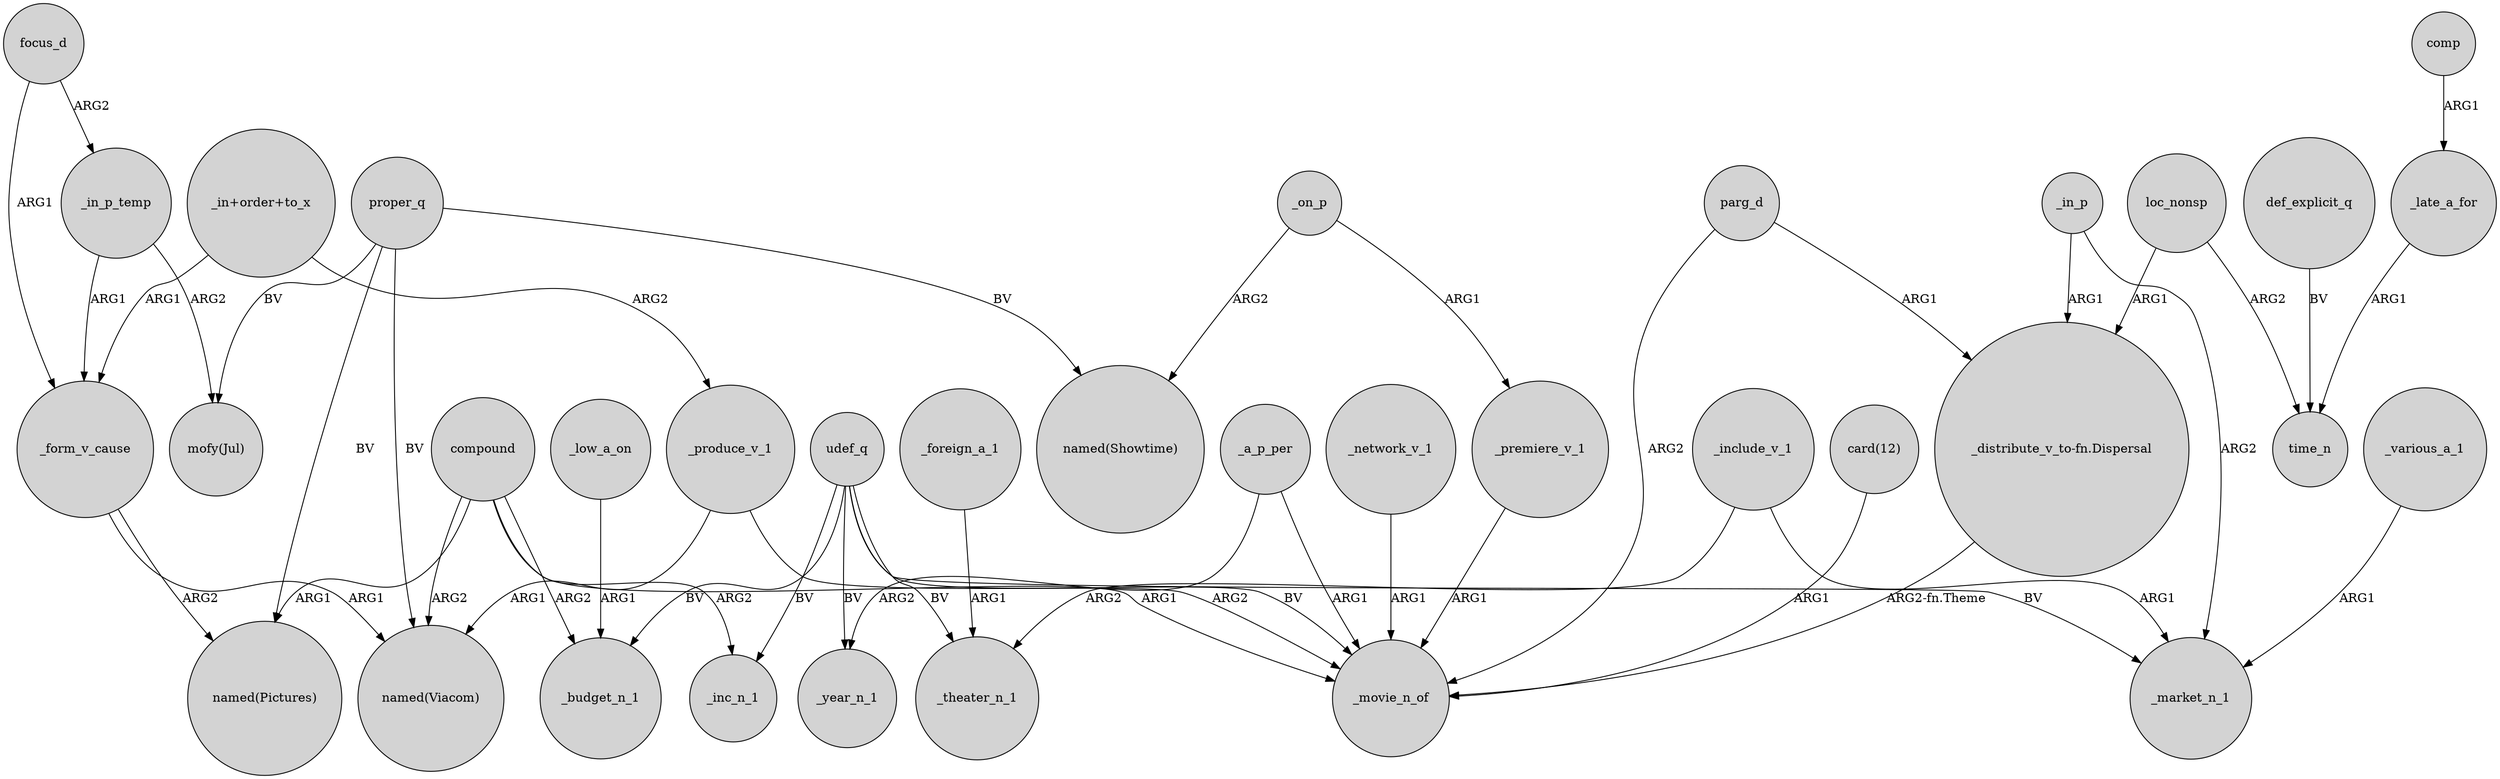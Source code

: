 digraph {
	node [shape=circle style=filled]
	_produce_v_1 -> _movie_n_of [label=ARG2]
	focus_d -> _form_v_cause [label=ARG1]
	"_in+order+to_x" -> _produce_v_1 [label=ARG2]
	focus_d -> _in_p_temp [label=ARG2]
	proper_q -> "mofy(Jul)" [label=BV]
	udef_q -> _inc_n_1 [label=BV]
	parg_d -> "_distribute_v_to-fn.Dispersal" [label=ARG1]
	comp -> _late_a_for [label=ARG1]
	def_explicit_q -> time_n [label=BV]
	_a_p_per -> _year_n_1 [label=ARG2]
	udef_q -> _theater_n_1 [label=BV]
	_include_v_1 -> _theater_n_1 [label=ARG2]
	_low_a_on -> _budget_n_1 [label=ARG1]
	parg_d -> _movie_n_of [label=ARG2]
	"card(12)" -> _movie_n_of [label=ARG1]
	_on_p -> "named(Showtime)" [label=ARG2]
	udef_q -> _market_n_1 [label=BV]
	compound -> "named(Viacom)" [label=ARG2]
	_network_v_1 -> _movie_n_of [label=ARG1]
	compound -> _budget_n_1 [label=ARG2]
	proper_q -> "named(Showtime)" [label=BV]
	loc_nonsp -> time_n [label=ARG2]
	"_distribute_v_to-fn.Dispersal" -> _movie_n_of [label="ARG2-fn.Theme"]
	compound -> "named(Pictures)" [label=ARG1]
	_in_p -> "_distribute_v_to-fn.Dispersal" [label=ARG1]
	_in_p_temp -> "mofy(Jul)" [label=ARG2]
	_on_p -> _premiere_v_1 [label=ARG1]
	_various_a_1 -> _market_n_1 [label=ARG1]
	_foreign_a_1 -> _theater_n_1 [label=ARG1]
	udef_q -> _budget_n_1 [label=BV]
	_in_p_temp -> _form_v_cause [label=ARG1]
	_a_p_per -> _movie_n_of [label=ARG1]
	udef_q -> _year_n_1 [label=BV]
	_premiere_v_1 -> _movie_n_of [label=ARG1]
	"_in+order+to_x" -> _form_v_cause [label=ARG1]
	proper_q -> "named(Pictures)" [label=BV]
	_form_v_cause -> "named(Viacom)" [label=ARG1]
	_late_a_for -> time_n [label=ARG1]
	_in_p -> _market_n_1 [label=ARG2]
	proper_q -> "named(Viacom)" [label=BV]
	loc_nonsp -> "_distribute_v_to-fn.Dispersal" [label=ARG1]
	compound -> _inc_n_1 [label=ARG2]
	_produce_v_1 -> "named(Viacom)" [label=ARG1]
	compound -> _movie_n_of [label=ARG1]
	_form_v_cause -> "named(Pictures)" [label=ARG2]
	udef_q -> _movie_n_of [label=BV]
	_include_v_1 -> _market_n_1 [label=ARG1]
}
